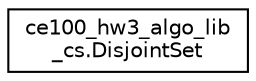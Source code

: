 digraph "Graphical Class Hierarchy"
{
 // INTERACTIVE_SVG=YES
 // LATEX_PDF_SIZE
  edge [fontname="Helvetica",fontsize="10",labelfontname="Helvetica",labelfontsize="10"];
  node [fontname="Helvetica",fontsize="10",shape=record];
  rankdir="LR";
  Node0 [label="ce100_hw3_algo_lib\l_cs.DisjointSet",height=0.2,width=0.4,color="black", fillcolor="white", style="filled",URL="$d5/df9/a00044.html",tooltip=" "];
}
